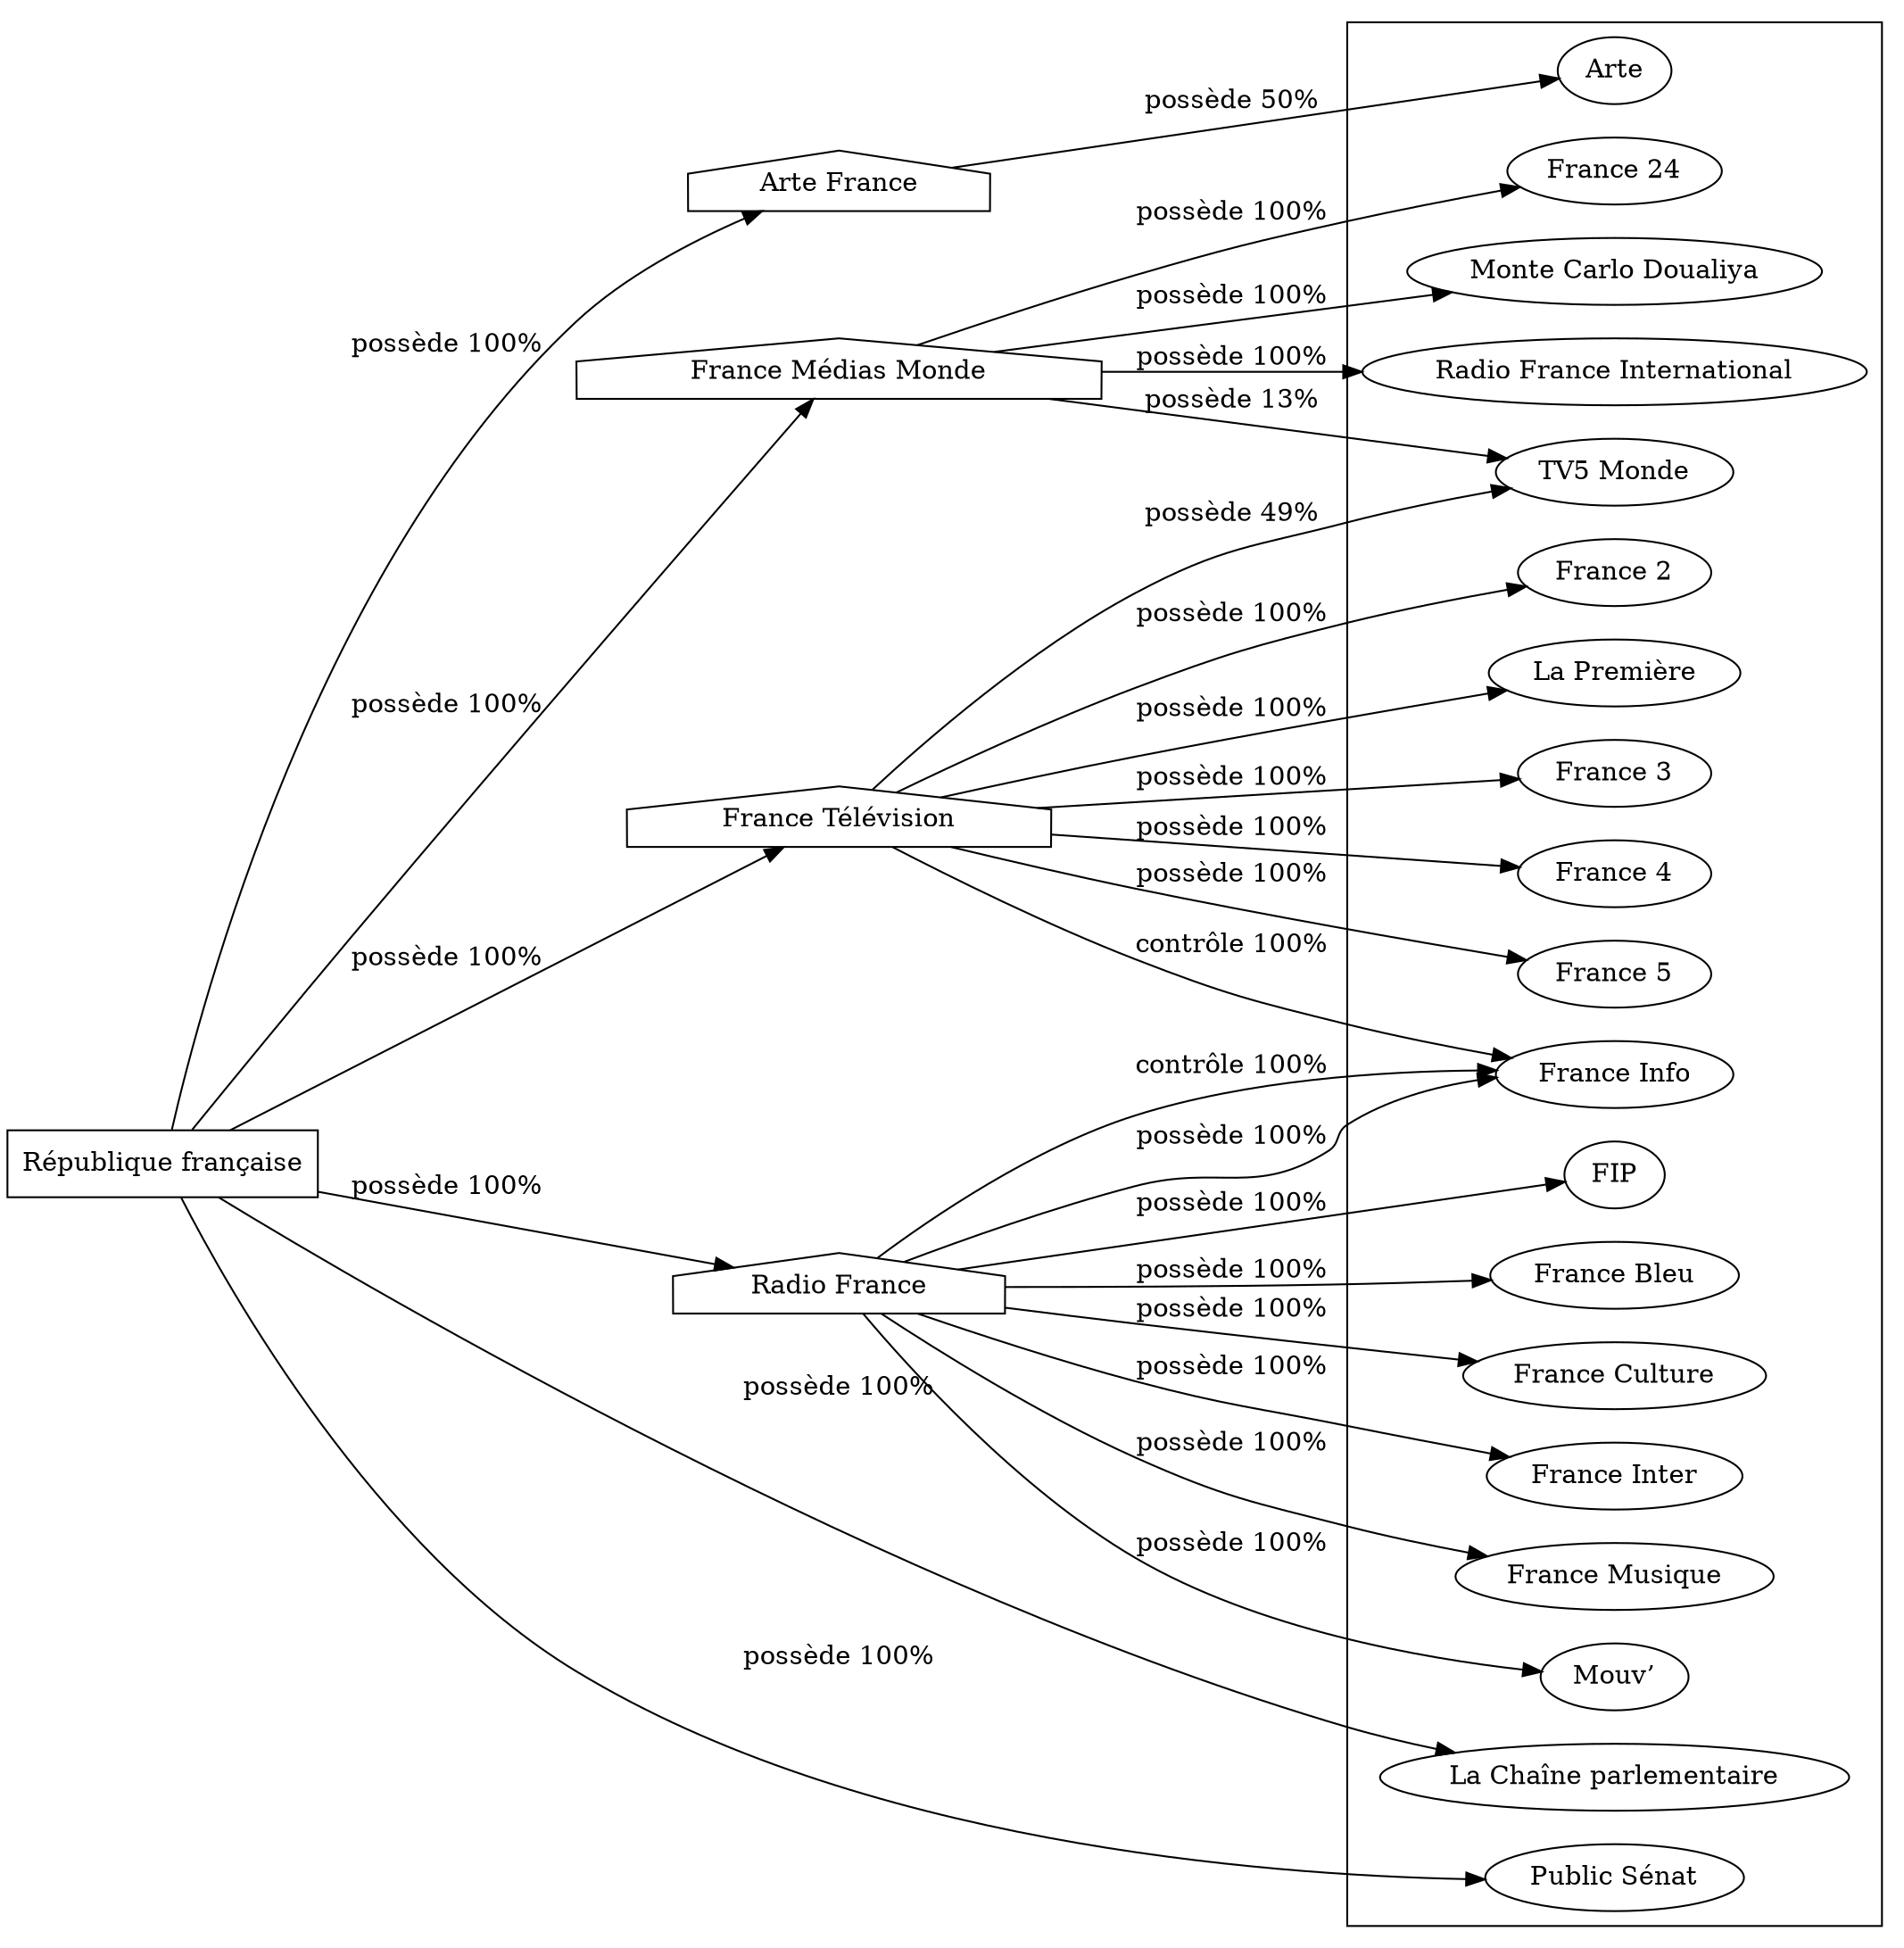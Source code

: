 digraph {
  rankdir=LR;
  subgraph roots {
    
      "republique-francaise-128"[label="République française" shape=box]
    
  }

  
    "arte-france-136"[label="Arte France" shape=house]
  
    "france-medias-monde-133"[label="France Médias Monde" shape=house]
  
    "france-television-134"[label="France Télévision" shape=house]
  
    "radio-france-135"[label="Radio France" shape=house]
  

  subgraph clusterLeaves {
    
      "arte-154"[label="Arte"]
    
      "france-24-139"[label="France 24"]
    
      "monte-carlo-doualiya-137"[label="Monte Carlo Doualiya"]
    
      "radio-france-international-138"[label="Radio France International"]
    
      "tv5-monde-140"[label="TV5 Monde"]
    
      "france-2-141"[label="France 2"]
    
      "la-premiere-344"[label="La Première"]
    
      "france-3-142"[label="France 3"]
    
      "france-4-144"[label="France 4"]
    
      "france-5-143"[label="France 5"]
    
      "france-info-152"[label="France Info"]
    
      "la-chaine-parlementaire-131"[label="La Chaîne parlementaire"]
    
      "public-senat-132"[label="Public Sénat"]
    
      "fip-150"[label="FIP"]
    
      "france-bleu-151"[label="France Bleu"]
    
      "france-culture-149"[label="France Culture"]
    
      "france-inter-147"[label="France Inter"]
    
      "france-musique-148"[label="France Musique"]
    
      "mouv-153"[label="Mouv’"]
    
  }

  
    "republique-francaise-128" -> "arte-france-136" [
      label="possède 100%"
    ]
  
    "arte-france-136" -> "arte-154" [
      label="possède 50%"
    ]
  
    "republique-francaise-128" -> "france-medias-monde-133" [
      label="possède 100%"
    ]
  
    "france-medias-monde-133" -> "france-24-139" [
      label="possède 100%"
    ]
  
    "france-medias-monde-133" -> "monte-carlo-doualiya-137" [
      label="possède 100%"
    ]
  
    "france-medias-monde-133" -> "radio-france-international-138" [
      label="possède 100%"
    ]
  
    "france-medias-monde-133" -> "tv5-monde-140" [
      label="possède 13%"
    ]
  
    "republique-francaise-128" -> "france-television-134" [
      label="possède 100%"
    ]
  
    "france-television-134" -> "france-2-141" [
      label="possède 100%"
    ]
  
    "france-television-134" -> "la-premiere-344" [
      label="possède 100%"
    ]
  
    "france-television-134" -> "france-3-142" [
      label="possède 100%"
    ]
  
    "france-television-134" -> "france-4-144" [
      label="possède 100%"
    ]
  
    "france-television-134" -> "france-5-143" [
      label="possède 100%"
    ]
  
    "france-television-134" -> "france-info-152" [
      label="contrôle 100%"
    ]
  
    "france-television-134" -> "tv5-monde-140" [
      label="possède 49%"
    ]
  
    "republique-francaise-128" -> "la-chaine-parlementaire-131" [
      label="possède 100%"
    ]
  
    "republique-francaise-128" -> "public-senat-132" [
      label="possède 100%"
    ]
  
    "republique-francaise-128" -> "radio-france-135" [
      label="possède 100%"
    ]
  
    "radio-france-135" -> "fip-150" [
      label="possède 100%"
    ]
  
    "radio-france-135" -> "france-bleu-151" [
      label="possède 100%"
    ]
  
    "radio-france-135" -> "france-culture-149" [
      label="possède 100%"
    ]
  
    "radio-france-135" -> "france-info-152" [
      label="contrôle 100%"
    ]
  
    "radio-france-135" -> "france-info-152" [
      label="possède 100%"
    ]
  
    "radio-france-135" -> "france-inter-147" [
      label="possède 100%"
    ]
  
    "radio-france-135" -> "france-musique-148" [
      label="possède 100%"
    ]
  
    "radio-france-135" -> "mouv-153" [
      label="possède 100%"
    ]
  
}
